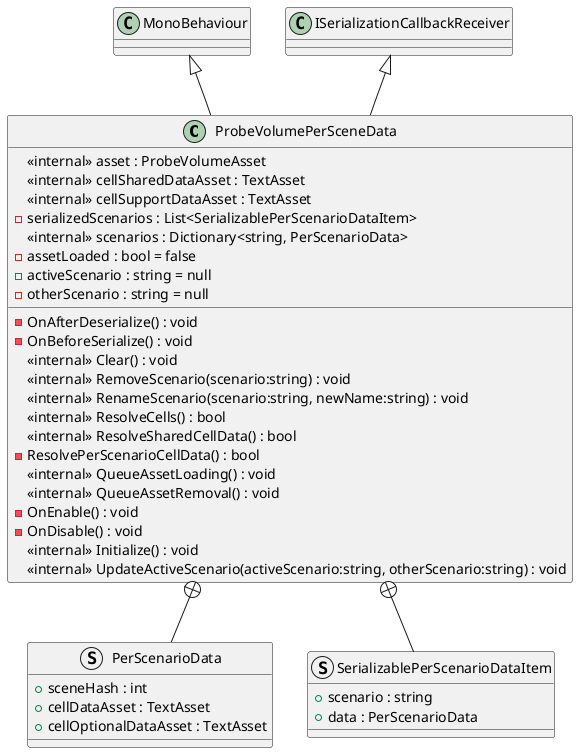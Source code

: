 @startuml
class ProbeVolumePerSceneData {
    <<internal>> asset : ProbeVolumeAsset
    <<internal>> cellSharedDataAsset : TextAsset
    <<internal>> cellSupportDataAsset : TextAsset
    - serializedScenarios : List<SerializablePerScenarioDataItem>
    <<internal>> scenarios : Dictionary<string, PerScenarioData>
    - assetLoaded : bool = false
    - activeScenario : string = null
    - otherScenario : string = null
    - OnAfterDeserialize() : void
    - OnBeforeSerialize() : void
    <<internal>> Clear() : void
    <<internal>> RemoveScenario(scenario:string) : void
    <<internal>> RenameScenario(scenario:string, newName:string) : void
    <<internal>> ResolveCells() : bool
    <<internal>> ResolveSharedCellData() : bool
    - ResolvePerScenarioCellData() : bool
    <<internal>> QueueAssetLoading() : void
    <<internal>> QueueAssetRemoval() : void
    - OnEnable() : void
    - OnDisable() : void
    <<internal>> Initialize() : void
    <<internal>> UpdateActiveScenario(activeScenario:string, otherScenario:string) : void
}
struct PerScenarioData {
    + sceneHash : int
    + cellDataAsset : TextAsset
    + cellOptionalDataAsset : TextAsset
}
struct SerializablePerScenarioDataItem {
    + scenario : string
    + data : PerScenarioData
}
MonoBehaviour <|-- ProbeVolumePerSceneData
ISerializationCallbackReceiver <|-- ProbeVolumePerSceneData
ProbeVolumePerSceneData +-- PerScenarioData
ProbeVolumePerSceneData +-- SerializablePerScenarioDataItem
@enduml
